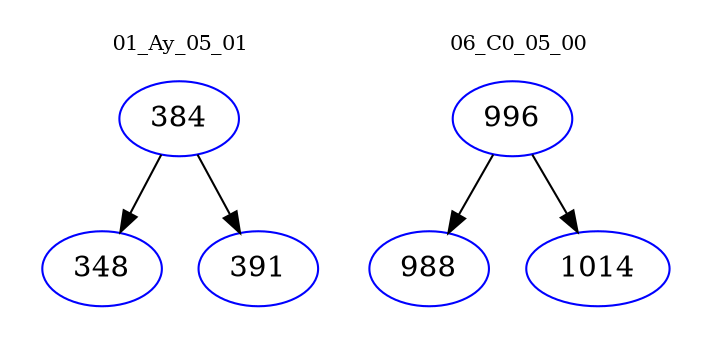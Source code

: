 digraph{
subgraph cluster_0 {
color = white
label = "01_Ay_05_01";
fontsize=10;
T0_384 [label="384", color="blue"]
T0_384 -> T0_348 [color="black"]
T0_348 [label="348", color="blue"]
T0_384 -> T0_391 [color="black"]
T0_391 [label="391", color="blue"]
}
subgraph cluster_1 {
color = white
label = "06_C0_05_00";
fontsize=10;
T1_996 [label="996", color="blue"]
T1_996 -> T1_988 [color="black"]
T1_988 [label="988", color="blue"]
T1_996 -> T1_1014 [color="black"]
T1_1014 [label="1014", color="blue"]
}
}
